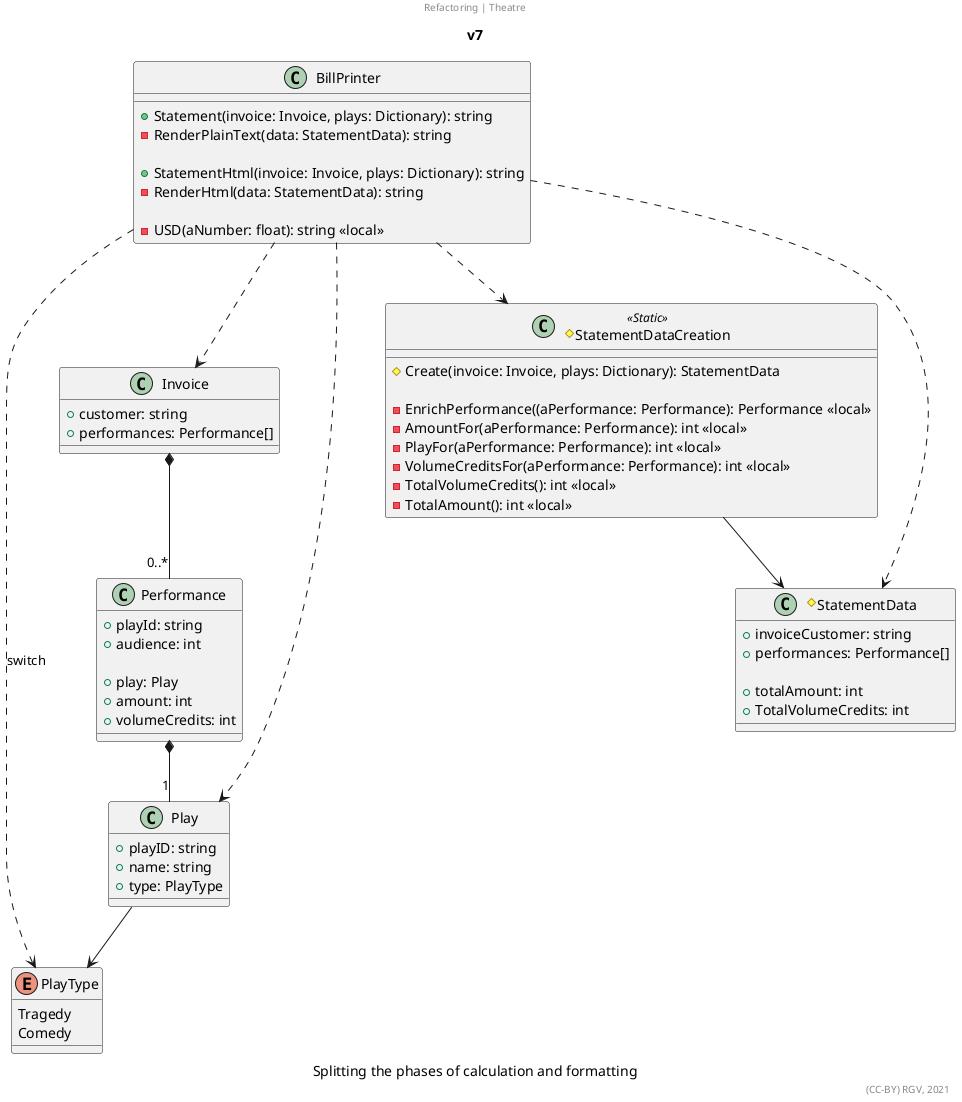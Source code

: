 @startuml
title v7
center header Refactoring | Theatre
'''''''''''''
allowmixing
'''''''''''''

enum PlayType{
    Tragedy
    Comedy
}

class Performance{
    +playId: string
    +audience: int
    
    +play: Play
    +amount: int
    +volumeCredits: int
}

class Invoice{
    +customer: string
    +performances: Performance[]
}

class Play{
    +playID: string
    +name: string
    +type: PlayType
}

#class StatementDataCreation <<Static>>{
    #Create(invoice: Invoice, plays: Dictionary): StatementData
    
    -EnrichPerformance((aPerformance: Performance): Performance <<local>>
    -AmountFor(aPerformance: Performance): int <<local>>
    -PlayFor(aPerformance: Performance): int <<local>>
    -VolumeCreditsFor(aPerformance: Performance): int <<local>>
    -TotalVolumeCredits(): int <<local>>
    -TotalAmount(): int <<local>>
}

#class StatementData{
    +invoiceCustomer: string
    +performances: Performance[]
    
    +totalAmount: int
    +TotalVolumeCredits: int
}

class BillPrinter{
    +Statement(invoice: Invoice, plays: Dictionary): string 
    -RenderPlainText(data: StatementData): string
    
    +StatementHtml(invoice: Invoice, plays: Dictionary): string 
    -RenderHtml(data: StatementData): string
    
    -USD(aNumber: float): string <<local>>
}

'''''''''''''

Play --> PlayType
Invoice *-- "0..*" Performance

Performance *-- "1" Play

StatementDataCreation --> StatementData

BillPrinter ..> StatementDataCreation
BillPrinter ..> StatementData

BillPrinter ..> Invoice
BillPrinter ..> Play
BillPrinter ..> PlayType : switch

'''''''''''''
'''''''''''''
caption Splitting the phases of calculation and formatting
right footer (CC-BY) RGV, 2021
@enduml